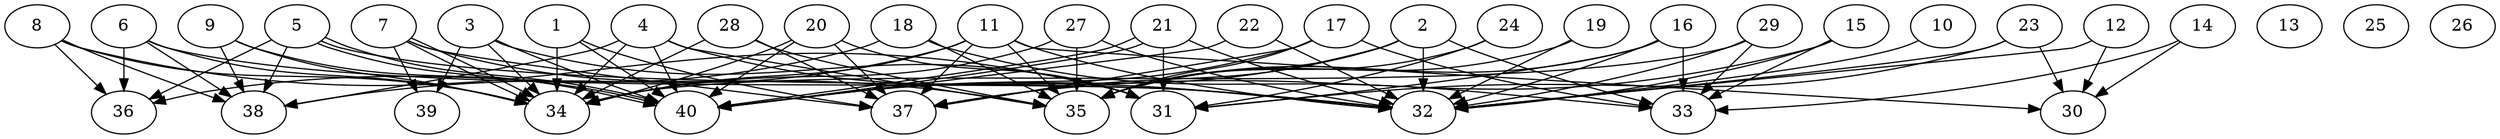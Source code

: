 // DAG automatically generated by daggen at Thu Oct  3 14:06:48 2019
// ./daggen --dot -n 40 --ccr 0.5 --fat 0.9 --regular 0.9 --density 0.5 --mindata 5242880 --maxdata 52428800 
digraph G {
  1 [size="39469056", alpha="0.17", expect_size="19734528"] 
  1 -> 34 [size ="19734528"]
  1 -> 37 [size ="19734528"]
  1 -> 40 [size ="19734528"]
  2 [size="86777856", alpha="0.15", expect_size="43388928"] 
  2 -> 32 [size ="43388928"]
  2 -> 33 [size ="43388928"]
  2 -> 35 [size ="43388928"]
  2 -> 37 [size ="43388928"]
  2 -> 40 [size ="43388928"]
  3 [size="15636480", alpha="0.11", expect_size="7818240"] 
  3 -> 31 [size ="7818240"]
  3 -> 34 [size ="7818240"]
  3 -> 39 [size ="7818240"]
  3 -> 40 [size ="7818240"]
  4 [size="64595968", alpha="0.04", expect_size="32297984"] 
  4 -> 32 [size ="32297984"]
  4 -> 34 [size ="32297984"]
  4 -> 35 [size ="32297984"]
  4 -> 38 [size ="32297984"]
  4 -> 40 [size ="32297984"]
  5 [size="79575040", alpha="0.02", expect_size="39787520"] 
  5 -> 32 [size ="39787520"]
  5 -> 36 [size ="39787520"]
  5 -> 38 [size ="39787520"]
  5 -> 40 [size ="39787520"]
  5 -> 40 [size ="39787520"]
  6 [size="43665408", alpha="0.02", expect_size="21832704"] 
  6 -> 32 [size ="21832704"]
  6 -> 34 [size ="21832704"]
  6 -> 36 [size ="21832704"]
  6 -> 38 [size ="21832704"]
  7 [size="34295808", alpha="0.07", expect_size="17147904"] 
  7 -> 34 [size ="17147904"]
  7 -> 34 [size ="17147904"]
  7 -> 35 [size ="17147904"]
  7 -> 37 [size ="17147904"]
  7 -> 39 [size ="17147904"]
  8 [size="48345088", alpha="0.19", expect_size="24172544"] 
  8 -> 31 [size ="24172544"]
  8 -> 34 [size ="24172544"]
  8 -> 36 [size ="24172544"]
  8 -> 38 [size ="24172544"]
  9 [size="100497408", alpha="0.19", expect_size="50248704"] 
  9 -> 34 [size ="50248704"]
  9 -> 38 [size ="50248704"]
  9 -> 40 [size ="50248704"]
  10 [size="46307328", alpha="0.17", expect_size="23153664"] 
  10 -> 32 [size ="23153664"]
  11 [size="51738624", alpha="0.20", expect_size="25869312"] 
  11 -> 30 [size ="25869312"]
  11 -> 32 [size ="25869312"]
  11 -> 34 [size ="25869312"]
  11 -> 35 [size ="25869312"]
  11 -> 37 [size ="25869312"]
  11 -> 38 [size ="25869312"]
  12 [size="39231488", alpha="0.18", expect_size="19615744"] 
  12 -> 30 [size ="19615744"]
  12 -> 32 [size ="19615744"]
  13 [size="16322560", alpha="0.14", expect_size="8161280"] 
  14 [size="67010560", alpha="0.13", expect_size="33505280"] 
  14 -> 30 [size ="33505280"]
  14 -> 33 [size ="33505280"]
  15 [size="85004288", alpha="0.08", expect_size="42502144"] 
  15 -> 32 [size ="42502144"]
  15 -> 33 [size ="42502144"]
  15 -> 37 [size ="42502144"]
  16 [size="96610304", alpha="0.02", expect_size="48305152"] 
  16 -> 31 [size ="48305152"]
  16 -> 32 [size ="48305152"]
  16 -> 33 [size ="48305152"]
  16 -> 35 [size ="48305152"]
  17 [size="12126208", alpha="0.09", expect_size="6063104"] 
  17 -> 33 [size ="6063104"]
  17 -> 35 [size ="6063104"]
  17 -> 37 [size ="6063104"]
  17 -> 40 [size ="6063104"]
  18 [size="43106304", alpha="0.19", expect_size="21553152"] 
  18 -> 33 [size ="21553152"]
  18 -> 35 [size ="21553152"]
  18 -> 36 [size ="21553152"]
  19 [size="36151296", alpha="0.07", expect_size="18075648"] 
  19 -> 32 [size ="18075648"]
  19 -> 35 [size ="18075648"]
  20 [size="30066688", alpha="0.12", expect_size="15033344"] 
  20 -> 31 [size ="15033344"]
  20 -> 34 [size ="15033344"]
  20 -> 37 [size ="15033344"]
  20 -> 40 [size ="15033344"]
  21 [size="16107520", alpha="0.04", expect_size="8053760"] 
  21 -> 31 [size ="8053760"]
  21 -> 32 [size ="8053760"]
  21 -> 40 [size ="8053760"]
  21 -> 40 [size ="8053760"]
  22 [size="13883392", alpha="0.11", expect_size="6941696"] 
  22 -> 32 [size ="6941696"]
  22 -> 40 [size ="6941696"]
  23 [size="96737280", alpha="0.00", expect_size="48368640"] 
  23 -> 30 [size ="48368640"]
  23 -> 31 [size ="48368640"]
  23 -> 32 [size ="48368640"]
  24 [size="66101248", alpha="0.00", expect_size="33050624"] 
  24 -> 31 [size ="33050624"]
  24 -> 35 [size ="33050624"]
  25 [size="32135168", alpha="0.15", expect_size="16067584"] 
  26 [size="71782400", alpha="0.17", expect_size="35891200"] 
  27 [size="81025024", alpha="0.04", expect_size="40512512"] 
  27 -> 32 [size ="40512512"]
  27 -> 34 [size ="40512512"]
  27 -> 35 [size ="40512512"]
  28 [size="31381504", alpha="0.19", expect_size="15690752"] 
  28 -> 34 [size ="15690752"]
  28 -> 35 [size ="15690752"]
  28 -> 37 [size ="15690752"]
  29 [size="25534464", alpha="0.13", expect_size="12767232"] 
  29 -> 32 [size ="12767232"]
  29 -> 33 [size ="12767232"]
  29 -> 34 [size ="12767232"]
  30 [size="57188352", alpha="0.15", expect_size="28594176"] 
  31 [size="19937280", alpha="0.05", expect_size="9968640"] 
  32 [size="37136384", alpha="0.02", expect_size="18568192"] 
  33 [size="90710016", alpha="0.20", expect_size="45355008"] 
  34 [size="91432960", alpha="0.09", expect_size="45716480"] 
  35 [size="93423616", alpha="0.15", expect_size="46711808"] 
  36 [size="71393280", alpha="0.19", expect_size="35696640"] 
  37 [size="58527744", alpha="0.03", expect_size="29263872"] 
  38 [size="78635008", alpha="0.14", expect_size="39317504"] 
  39 [size="75204608", alpha="0.10", expect_size="37602304"] 
  40 [size="43876352", alpha="0.11", expect_size="21938176"] 
}
